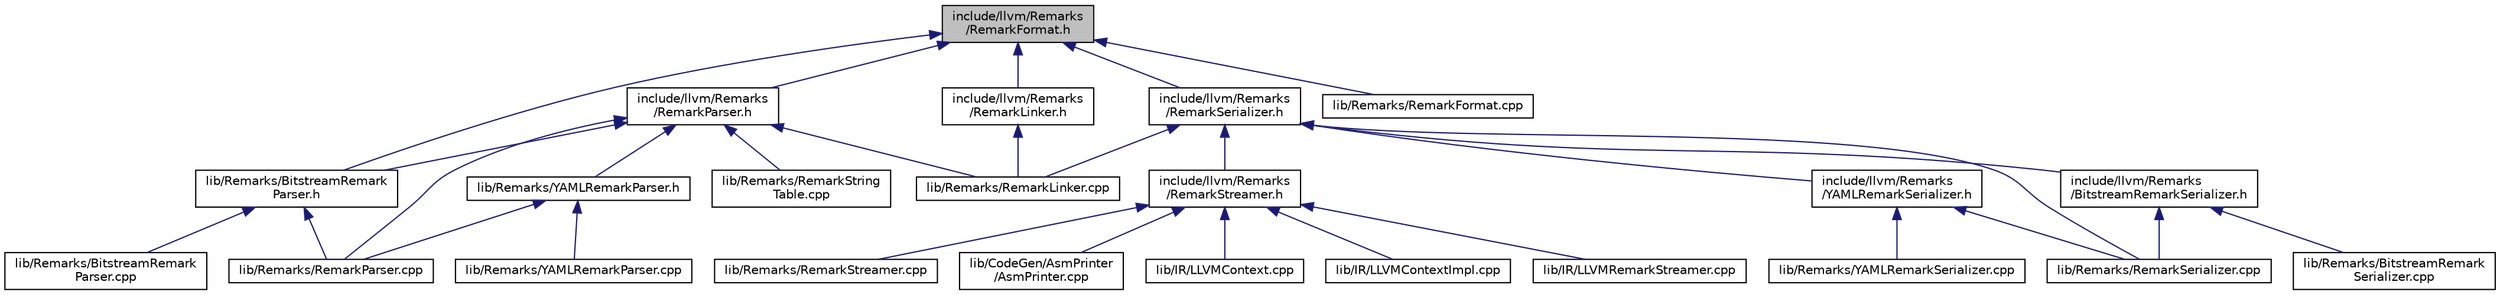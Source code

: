 digraph "include/llvm/Remarks/RemarkFormat.h"
{
 // LATEX_PDF_SIZE
  bgcolor="transparent";
  edge [fontname="Helvetica",fontsize="10",labelfontname="Helvetica",labelfontsize="10"];
  node [fontname="Helvetica",fontsize="10",shape=record];
  Node1 [label="include/llvm/Remarks\l/RemarkFormat.h",height=0.2,width=0.4,color="black", fillcolor="grey75", style="filled", fontcolor="black",tooltip=" "];
  Node1 -> Node2 [dir="back",color="midnightblue",fontsize="10",style="solid",fontname="Helvetica"];
  Node2 [label="include/llvm/Remarks\l/RemarkLinker.h",height=0.2,width=0.4,color="black",URL="$RemarkLinker_8h.html",tooltip=" "];
  Node2 -> Node3 [dir="back",color="midnightblue",fontsize="10",style="solid",fontname="Helvetica"];
  Node3 [label="lib/Remarks/RemarkLinker.cpp",height=0.2,width=0.4,color="black",URL="$RemarkLinker_8cpp.html",tooltip=" "];
  Node1 -> Node4 [dir="back",color="midnightblue",fontsize="10",style="solid",fontname="Helvetica"];
  Node4 [label="include/llvm/Remarks\l/RemarkParser.h",height=0.2,width=0.4,color="black",URL="$RemarkParser_8h.html",tooltip=" "];
  Node4 -> Node5 [dir="back",color="midnightblue",fontsize="10",style="solid",fontname="Helvetica"];
  Node5 [label="lib/Remarks/BitstreamRemark\lParser.h",height=0.2,width=0.4,color="black",URL="$lib_2Remarks_2BitstreamRemarkParser_8h.html",tooltip=" "];
  Node5 -> Node6 [dir="back",color="midnightblue",fontsize="10",style="solid",fontname="Helvetica"];
  Node6 [label="lib/Remarks/BitstreamRemark\lParser.cpp",height=0.2,width=0.4,color="black",URL="$BitstreamRemarkParser_8cpp.html",tooltip=" "];
  Node5 -> Node7 [dir="back",color="midnightblue",fontsize="10",style="solid",fontname="Helvetica"];
  Node7 [label="lib/Remarks/RemarkParser.cpp",height=0.2,width=0.4,color="black",URL="$RemarkParser_8cpp.html",tooltip=" "];
  Node4 -> Node3 [dir="back",color="midnightblue",fontsize="10",style="solid",fontname="Helvetica"];
  Node4 -> Node7 [dir="back",color="midnightblue",fontsize="10",style="solid",fontname="Helvetica"];
  Node4 -> Node8 [dir="back",color="midnightblue",fontsize="10",style="solid",fontname="Helvetica"];
  Node8 [label="lib/Remarks/YAMLRemarkParser.h",height=0.2,width=0.4,color="black",URL="$YAMLRemarkParser_8h.html",tooltip=" "];
  Node8 -> Node7 [dir="back",color="midnightblue",fontsize="10",style="solid",fontname="Helvetica"];
  Node8 -> Node9 [dir="back",color="midnightblue",fontsize="10",style="solid",fontname="Helvetica"];
  Node9 [label="lib/Remarks/YAMLRemarkParser.cpp",height=0.2,width=0.4,color="black",URL="$YAMLRemarkParser_8cpp.html",tooltip=" "];
  Node4 -> Node10 [dir="back",color="midnightblue",fontsize="10",style="solid",fontname="Helvetica"];
  Node10 [label="lib/Remarks/RemarkString\lTable.cpp",height=0.2,width=0.4,color="black",URL="$RemarkStringTable_8cpp.html",tooltip=" "];
  Node1 -> Node11 [dir="back",color="midnightblue",fontsize="10",style="solid",fontname="Helvetica"];
  Node11 [label="include/llvm/Remarks\l/RemarkSerializer.h",height=0.2,width=0.4,color="black",URL="$RemarkSerializer_8h.html",tooltip=" "];
  Node11 -> Node12 [dir="back",color="midnightblue",fontsize="10",style="solid",fontname="Helvetica"];
  Node12 [label="include/llvm/Remarks\l/BitstreamRemarkSerializer.h",height=0.2,width=0.4,color="black",URL="$BitstreamRemarkSerializer_8h.html",tooltip=" "];
  Node12 -> Node13 [dir="back",color="midnightblue",fontsize="10",style="solid",fontname="Helvetica"];
  Node13 [label="lib/Remarks/BitstreamRemark\lSerializer.cpp",height=0.2,width=0.4,color="black",URL="$BitstreamRemarkSerializer_8cpp.html",tooltip=" "];
  Node12 -> Node14 [dir="back",color="midnightblue",fontsize="10",style="solid",fontname="Helvetica"];
  Node14 [label="lib/Remarks/RemarkSerializer.cpp",height=0.2,width=0.4,color="black",URL="$RemarkSerializer_8cpp.html",tooltip=" "];
  Node11 -> Node15 [dir="back",color="midnightblue",fontsize="10",style="solid",fontname="Helvetica"];
  Node15 [label="include/llvm/Remarks\l/RemarkStreamer.h",height=0.2,width=0.4,color="black",URL="$RemarkStreamer_8h.html",tooltip=" "];
  Node15 -> Node16 [dir="back",color="midnightblue",fontsize="10",style="solid",fontname="Helvetica"];
  Node16 [label="lib/CodeGen/AsmPrinter\l/AsmPrinter.cpp",height=0.2,width=0.4,color="black",URL="$AsmPrinter_8cpp.html",tooltip=" "];
  Node15 -> Node17 [dir="back",color="midnightblue",fontsize="10",style="solid",fontname="Helvetica"];
  Node17 [label="lib/IR/LLVMContext.cpp",height=0.2,width=0.4,color="black",URL="$LLVMContext_8cpp.html",tooltip=" "];
  Node15 -> Node18 [dir="back",color="midnightblue",fontsize="10",style="solid",fontname="Helvetica"];
  Node18 [label="lib/IR/LLVMContextImpl.cpp",height=0.2,width=0.4,color="black",URL="$LLVMContextImpl_8cpp.html",tooltip=" "];
  Node15 -> Node19 [dir="back",color="midnightblue",fontsize="10",style="solid",fontname="Helvetica"];
  Node19 [label="lib/IR/LLVMRemarkStreamer.cpp",height=0.2,width=0.4,color="black",URL="$LLVMRemarkStreamer_8cpp.html",tooltip=" "];
  Node15 -> Node20 [dir="back",color="midnightblue",fontsize="10",style="solid",fontname="Helvetica"];
  Node20 [label="lib/Remarks/RemarkStreamer.cpp",height=0.2,width=0.4,color="black",URL="$RemarkStreamer_8cpp.html",tooltip=" "];
  Node11 -> Node21 [dir="back",color="midnightblue",fontsize="10",style="solid",fontname="Helvetica"];
  Node21 [label="include/llvm/Remarks\l/YAMLRemarkSerializer.h",height=0.2,width=0.4,color="black",URL="$YAMLRemarkSerializer_8h.html",tooltip=" "];
  Node21 -> Node14 [dir="back",color="midnightblue",fontsize="10",style="solid",fontname="Helvetica"];
  Node21 -> Node22 [dir="back",color="midnightblue",fontsize="10",style="solid",fontname="Helvetica"];
  Node22 [label="lib/Remarks/YAMLRemarkSerializer.cpp",height=0.2,width=0.4,color="black",URL="$YAMLRemarkSerializer_8cpp.html",tooltip=" "];
  Node11 -> Node3 [dir="back",color="midnightblue",fontsize="10",style="solid",fontname="Helvetica"];
  Node11 -> Node14 [dir="back",color="midnightblue",fontsize="10",style="solid",fontname="Helvetica"];
  Node1 -> Node5 [dir="back",color="midnightblue",fontsize="10",style="solid",fontname="Helvetica"];
  Node1 -> Node23 [dir="back",color="midnightblue",fontsize="10",style="solid",fontname="Helvetica"];
  Node23 [label="lib/Remarks/RemarkFormat.cpp",height=0.2,width=0.4,color="black",URL="$RemarkFormat_8cpp.html",tooltip=" "];
}
